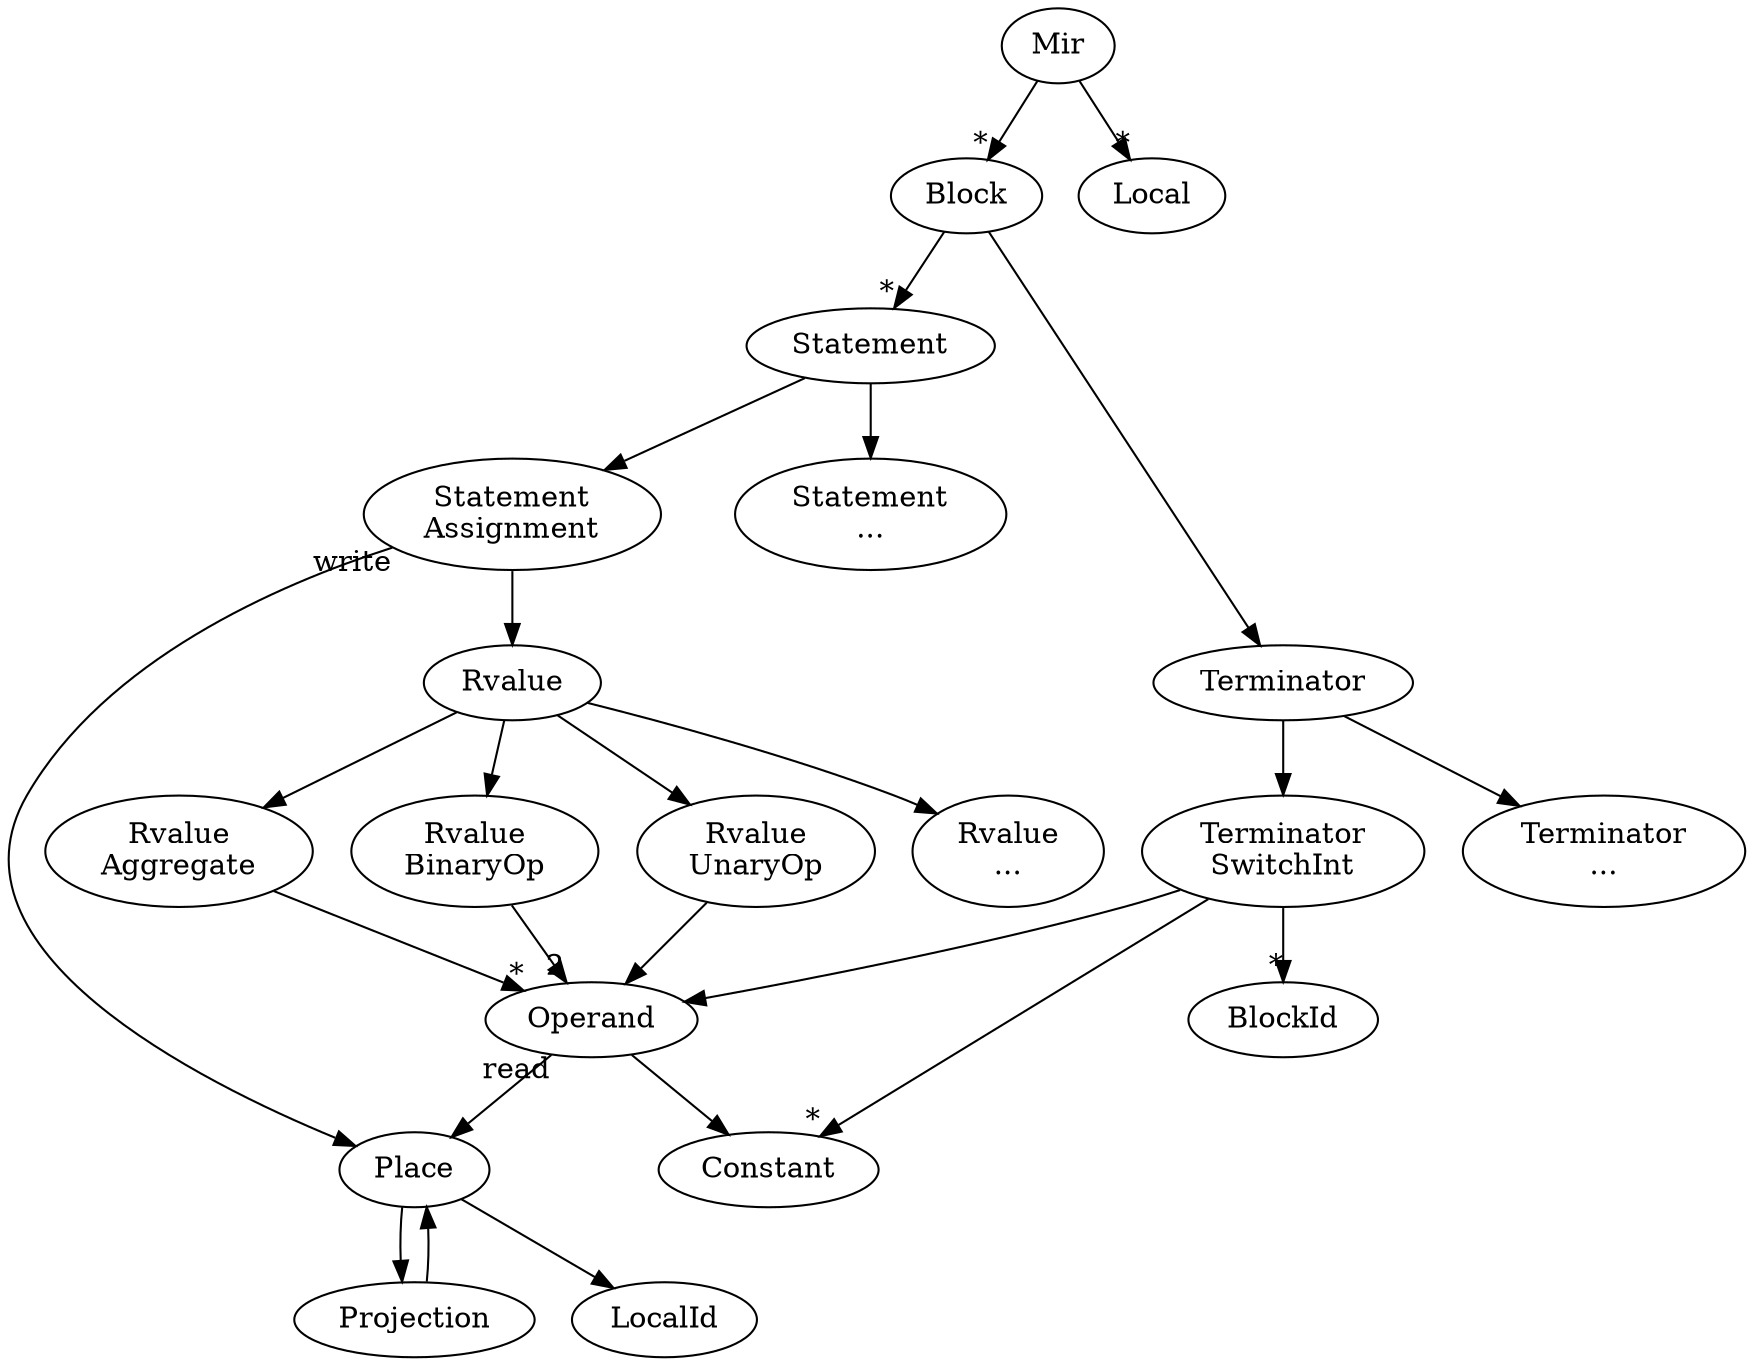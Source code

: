 digraph G {
    Operand -> Constant
    Operand -> Place [taillabel="read"]
    Place -> Projection
    Projection -> Place
    Place -> LocalId
    Rvalue -> "Rvalue\nAggregate"
    Rvalue -> "Rvalue\nBinaryOp"
    Rvalue -> "Rvalue\nUnaryOp"
    Rvalue -> "Rvalue\n..."
    "Rvalue\nAggregate" -> Operand [headlabel="*"]
    "Rvalue\nBinaryOp" -> Operand [headlabel="2"]
    "Rvalue\nUnaryOp" -> Operand
    "Statement\nAssignment" -> Place [taillabel="write"]
    "Statement\nAssignment" -> Rvalue
    Statement -> "Statement\nAssignment"
    Statement -> "Statement\n..."
    Block -> Statement [headlabel="*"]
    Block -> Terminator
    Terminator -> "Terminator\nSwitchInt"
    "Terminator\nSwitchInt" -> Operand
    "Terminator\nSwitchInt" -> Constant [headlabel="*"]
    "Terminator\nSwitchInt" -> BlockId [headlabel="*"]
    Terminator -> "Terminator\n..."
    Mir -> Block [headlabel="*"]
    Mir -> Local [headlabel="*"]
}